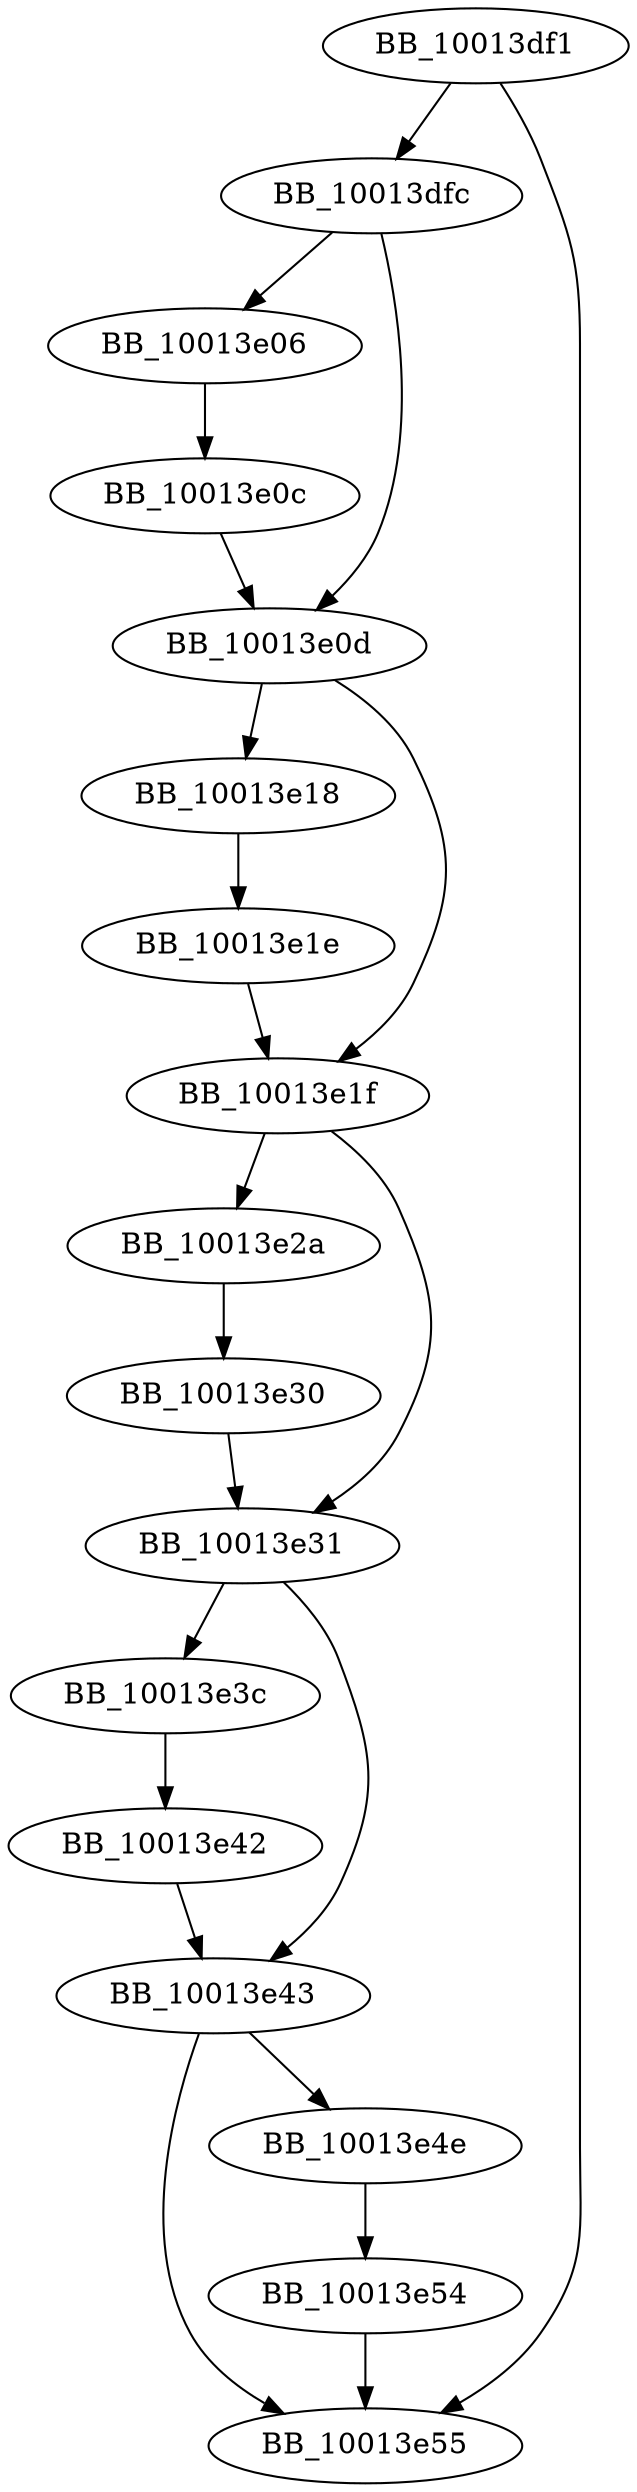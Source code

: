 DiGraph ___free_lconv_num{
BB_10013df1->BB_10013dfc
BB_10013df1->BB_10013e55
BB_10013dfc->BB_10013e06
BB_10013dfc->BB_10013e0d
BB_10013e06->BB_10013e0c
BB_10013e0c->BB_10013e0d
BB_10013e0d->BB_10013e18
BB_10013e0d->BB_10013e1f
BB_10013e18->BB_10013e1e
BB_10013e1e->BB_10013e1f
BB_10013e1f->BB_10013e2a
BB_10013e1f->BB_10013e31
BB_10013e2a->BB_10013e30
BB_10013e30->BB_10013e31
BB_10013e31->BB_10013e3c
BB_10013e31->BB_10013e43
BB_10013e3c->BB_10013e42
BB_10013e42->BB_10013e43
BB_10013e43->BB_10013e4e
BB_10013e43->BB_10013e55
BB_10013e4e->BB_10013e54
BB_10013e54->BB_10013e55
}
